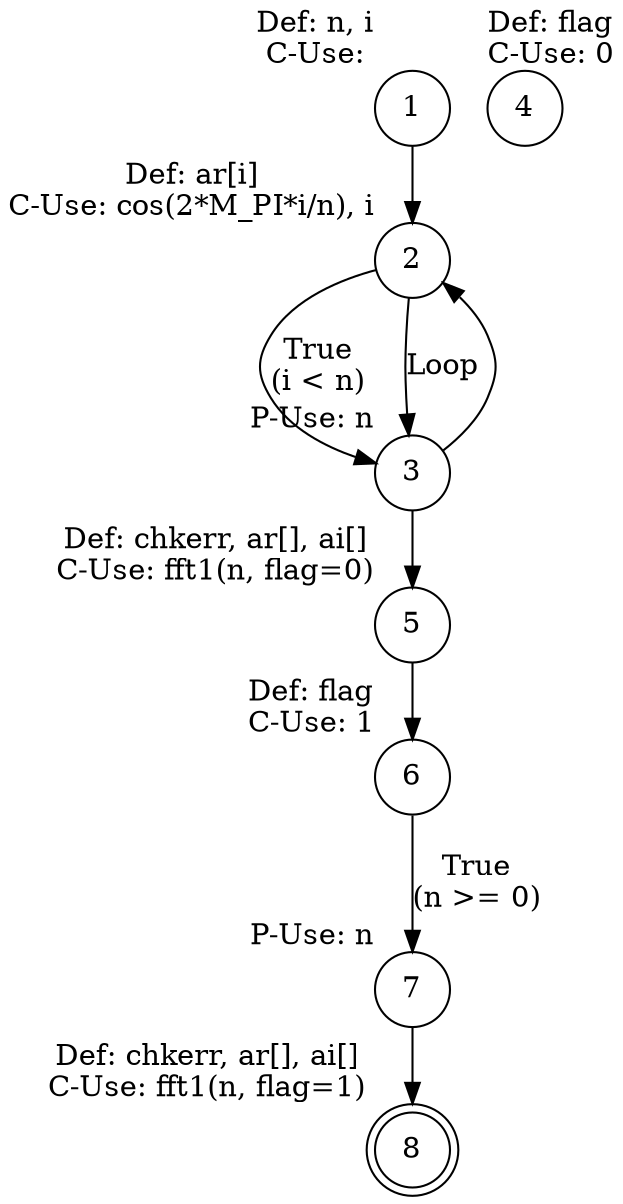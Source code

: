 digraph main {
    rankdir = TB;
    node [shape = circle];
    
    1 [label="1", xlabel="Def: n, i\nC-Use:"];
    2 [label="2", xlabel="Def: ar[i]\nC-Use: cos(2*M_PI*i/n), i"];
    3 [label="3", xlabel="P-Use: n"];
    4 [label="4", xlabel="Def: flag\nC-Use: 0"];
    5 [label="5", xlabel="Def: chkerr, ar[], ai[]\nC-Use: fft1(n, flag=0)"];
    6 [label="6", xlabel="Def: flag\nC-Use: 1"];
    7 [label="7", xlabel="P-Use: n"];
    8 [label="8", xlabel="Def: chkerr, ar[], ai[]\nC-Use: fft1(n, flag=1)"];
    
    1 -> 2;
    2 -> 3 [label="True\n(i < n)"];
    3 -> 2;
    2 -> 3 [label="Loop"];
    3 -> 5;
    5 -> 6;
    6 -> 7 [label="True\n(n >= 0)"];
    7 -> 8;
    8 [shape = doublecircle];
}